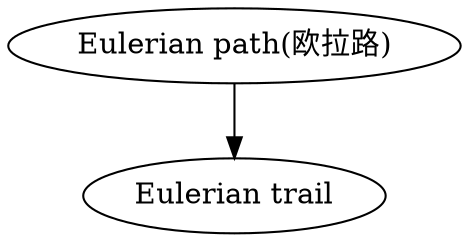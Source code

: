 digraph euler_net {
    node[style=filled fillcolor=white colorscheme=accent8 ];
    a[label="Eulerian path(欧拉路)"];
    b[label="Eulerian trail"]
    a->b;
}
